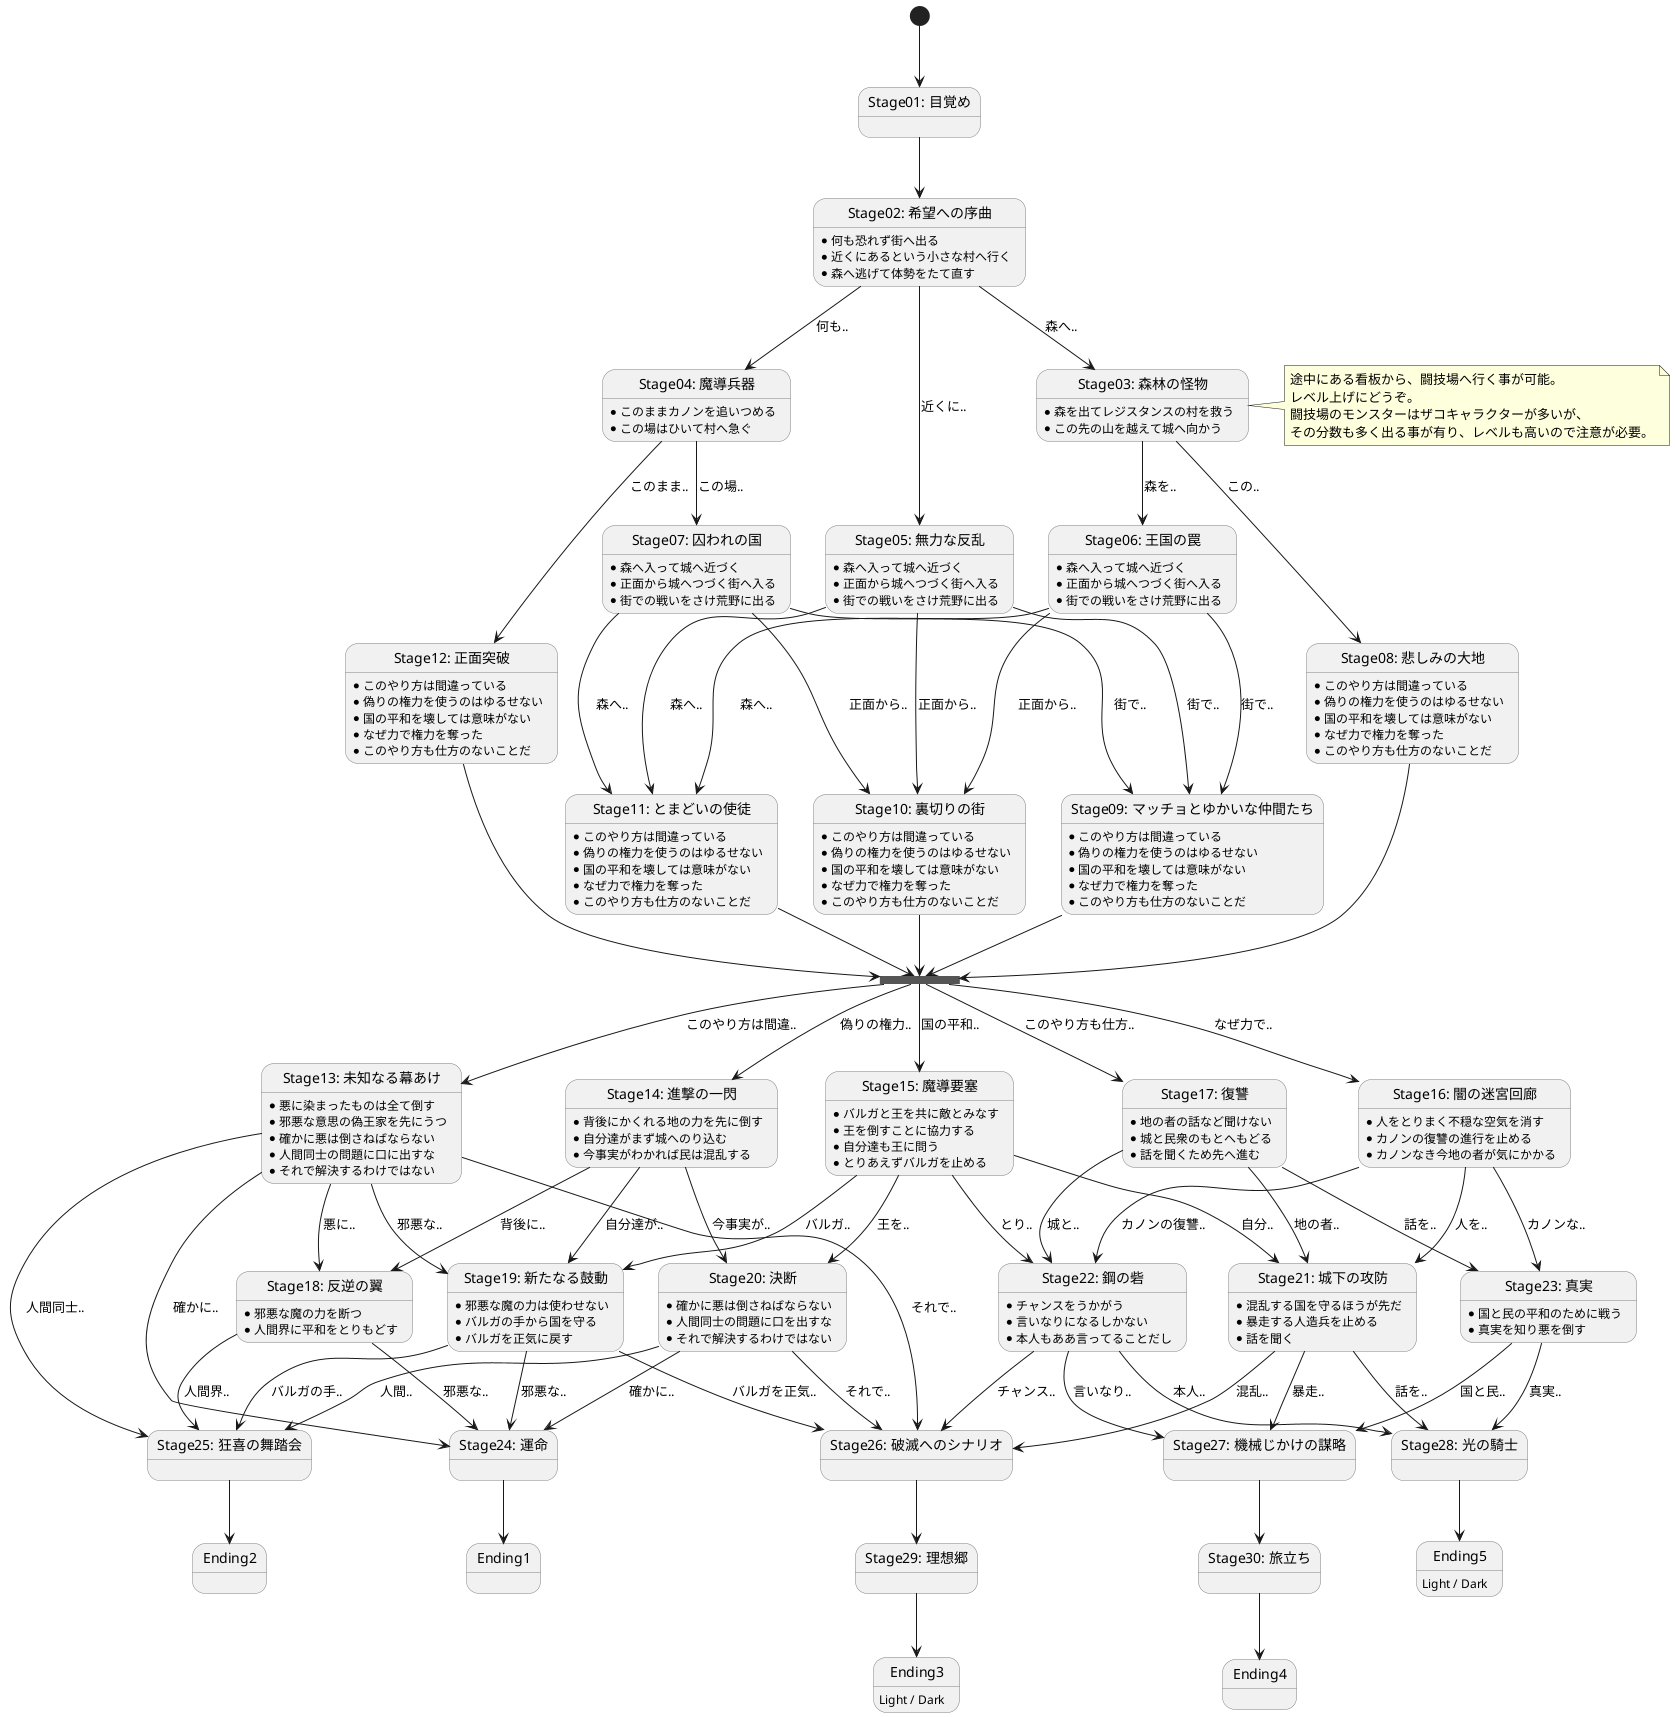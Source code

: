@startuml

skinparam state {
	EndColor Red
	BorderColor Gray
	FontName Impact
}

state "Stage01: 目覚め" as Stage01

state "Stage02: 希望への序曲" as Stage02
Stage02: * 何も恐れず街へ出る
Stage02: * 近くにあるという小さな村へ行く
Stage02: * 森へ逃げて体勢をたて直す

state "Stage03: 森林の怪物" as Stage03
Stage03: * 森を出てレジスタンスの村を救う
Stage03: * この先の山を越えて城へ向かう

state "Stage04: 魔導兵器" as Stage04
Stage04: * このままカノンを追いつめる
Stage04: * この場はひいて村へ急ぐ

state "Stage05: 無力な反乱" as Stage05
Stage05: * 森へ入って城へ近づく
Stage05: * 正面から城へつづく街へ入る
Stage05: * 街での戦いをさけ荒野に出る

state "Stage06: 王国の罠" as Stage06
Stage06: * 森へ入って城へ近づく
Stage06: * 正面から城へつづく街へ入る
Stage06: * 街での戦いをさけ荒野に出る

state "Stage07: 囚われの国" as Stage07
Stage07: * 森へ入って城へ近づく
Stage07: * 正面から城へつづく街へ入る
Stage07: * 街での戦いをさけ荒野に出る

state "Stage08: 悲しみの大地" as Stage08
Stage08: * このやり方は間違っている
Stage08: * 偽りの権力を使うのはゆるせない
Stage08: * 国の平和を壊しては意味がない
Stage08: * なぜ力で権力を奪った
Stage08: * このやり方も仕方のないことだ

state "Stage09: マッチョとゆかいな仲間たち" as Stage09
Stage09: * このやり方は間違っている
Stage09: * 偽りの権力を使うのはゆるせない
Stage09: * 国の平和を壊しては意味がない
Stage09: * なぜ力で権力を奪った
Stage09: * このやり方も仕方のないことだ

state "Stage10: 裏切りの街" as Stage10
Stage10: * このやり方は間違っている
Stage10: * 偽りの権力を使うのはゆるせない
Stage10: * 国の平和を壊しては意味がない
Stage10: * なぜ力で権力を奪った
Stage10: * このやり方も仕方のないことだ

state "Stage11: とまどいの使徒" as Stage11
Stage11: * このやり方は間違っている
Stage11: * 偽りの権力を使うのはゆるせない
Stage11: * 国の平和を壊しては意味がない
Stage11: * なぜ力で権力を奪った
Stage11: * このやり方も仕方のないことだ

state "Stage12: 正面突破" as Stage12
Stage12: * このやり方は間違っている
Stage12: * 偽りの権力を使うのはゆるせない
Stage12: * 国の平和を壊しては意味がない
Stage12: * なぜ力で権力を奪った
Stage12: * このやり方も仕方のないことだ


state "Stage13: 未知なる幕あけ" as Stage13
Stage13: * 悪に染まったものは全て倒す
Stage13: * 邪悪な意思の偽王家を先にうつ
Stage13: * 確かに悪は倒さねばならない
Stage13: * 人間同士の問題に口に出すな
Stage13: * それで解決するわけではない

state "Stage14: 進撃の一閃" as Stage14
Stage14: * 背後にかくれる地の力を先に倒す
Stage14: * 自分達がまず城へのり込む
Stage14: * 今事実がわかれば民は混乱する

state "Stage15: 魔導要塞" as Stage15
Stage15: * バルガと王を共に敵とみなす
Stage15: * 王を倒すことに協力する
Stage15: * 自分達も王に問う
Stage15: * とりあえずバルガを止める

state "Stage16: 闇の迷宮回廊" as Stage16
Stage16: * 人をとりまく不穏な空気を消す
Stage16: * カノンの復讐の進行を止める
Stage16: * カノンなき今地の者が気にかかる

state "Stage17: 復讐" as Stage17
Stage17: * 地の者の話など聞けない
Stage17: * 城と民衆のもとへもどる
Stage17: * 話を聞くため先へ進む

state "Stage18: 反逆の翼" as Stage18
Stage18: * 邪悪な魔の力を断つ
Stage18: * 人間界に平和をとりもどす

state "Stage19: 新たなる鼓動" as Stage19
Stage19: * 邪悪な魔の力は使わせない
Stage19: * バルガの手から国を守る
Stage19: * バルガを正気に戻す

state "Stage20: 決断" as Stage20
Stage20: * 確かに悪は倒さねばならない
Stage20: * 人間同士の問題に口を出すな
Stage20: * それで解決するわけではない

state "Stage21: 城下の攻防" as Stage21
Stage21: * 混乱する国を守るほうが先だ
Stage21: * 暴走する人造兵を止める
Stage21: * 話を聞く

state "Stage22: 鋼の砦" as Stage22
Stage22: * チャンスをうかがう
Stage22: * 言いなりになるしかない
Stage22: * 本人もああ言ってることだし

state "Stage23: 真実" as Stage23
Stage23: * 国と民の平和のために戦う
Stage23: * 真実を知り悪を倒す

state "Stage24: 運命" as Stage24
state "Stage25: 狂喜の舞踏会" as Stage25
state "Stage26: 破滅へのシナリオ" as Stage26
state "Stage27: 機械じかけの謀略" as Stage27
state "Stage28: 光の騎士" as Stage28
state "Stage29: 理想郷" as Stage29
state "Stage30: 旅立ち" as Stage30


[*] --> Stage01
Stage01 --> Stage02

Stage02 --> Stage04 : 何も..
Stage02 --> Stage05 : 近くに..
Stage02 --> Stage03 : 森へ..

Stage03 --> Stage06 : 森を..
Stage03 --> Stage08 : この..

note right of Stage03
    途中にある看板から、闘技場へ行く事が可能。
    レベル上げにどうぞ。
    闘技場のモンスターはザコキャラクターが多いが、
    その分数も多く出る事が有り、レベルも高いので注意が必要。
end note

Stage04 --> Stage12 : このまま..
Stage04 --> Stage07 : この場..

Stage05 --> Stage11 : 森へ..
Stage05 --> Stage10 : 正面から..
Stage05 --> Stage09 : 街で..

Stage06 --> Stage11 : 森へ..
Stage06 --> Stage10 : 正面から..
Stage06 --> Stage09 : 街で..

Stage07 --> Stage11 : 森へ..
Stage07 --> Stage10 : 正面から..
Stage07 --> Stage09 : 街で..


state Joint02 <<join>>

Joint02 --> Stage13 : このやり方は間違..
Joint02 --> Stage14 : 偽りの権力..
Joint02 --> Stage15 : 国の平和..
Joint02 --> Stage16 : なぜ力で..
Joint02 --> Stage17 : このやり方も仕方..

Stage08 --> Joint02
Stage09 --> Joint02
Stage10 --> Joint02
Stage11 --> Joint02
Stage12 --> Joint02

Stage13 --> Stage18 : 悪に..
Stage13 --> Stage19 : 邪悪な..
Stage13 --> Stage24 : 確かに..
Stage13 --> Stage25 : 人間同士..
Stage13 --> Stage26 : それで..

Stage14 --> Stage18 : 背後に..
Stage14 --> Stage19 : 自分達が..
Stage14 --> Stage20 : 今事実が..

Stage15 --> Stage19 : バルガ..
Stage15 --> Stage20 : 王を..
Stage15 --> Stage21 : 自分..
Stage15 --> Stage22 : とり..

Stage16 --> Stage21 : 人を..
Stage16 --> Stage22 : カノンの復讐..
Stage16 --> Stage23 : カノンな..

Stage17 --> Stage21 : 地の者..
Stage17 --> Stage22 : 城と..
Stage17 --> Stage23 : 話を..

Stage18 --> Stage24 : 邪悪な..
Stage18 --> Stage25 : 人間界..

Stage19 --> Stage24 : 邪悪な..
Stage19 --> Stage25 : バルガの手..
Stage19 --> Stage26 : バルガを正気..

Stage20 --> Stage24 : 確かに..
Stage20 --> Stage25 : 人間..
Stage20 --> Stage26 : それで..

Stage21 --> Stage26 : 混乱..
Stage21 --> Stage27 : 暴走..
Stage21 --> Stage28 : 話を..

Stage22 --> Stage26 : チャンス..
Stage22 --> Stage27 : 言いなり..
Stage22 --> Stage28 : 本人..

Stage23 --> Stage27 : 国と民..
Stage23 --> Stage28 : 真実..

Stage24 --> Ending1

Stage25 --> Ending2

Stage26 --> Stage29

Stage27 --> Stage30

Stage28 --> Ending5
Ending5: Light / Dark

Stage29 --> Ending3
Ending3: Light / Dark

Stage30 --> Ending4

@enduml
